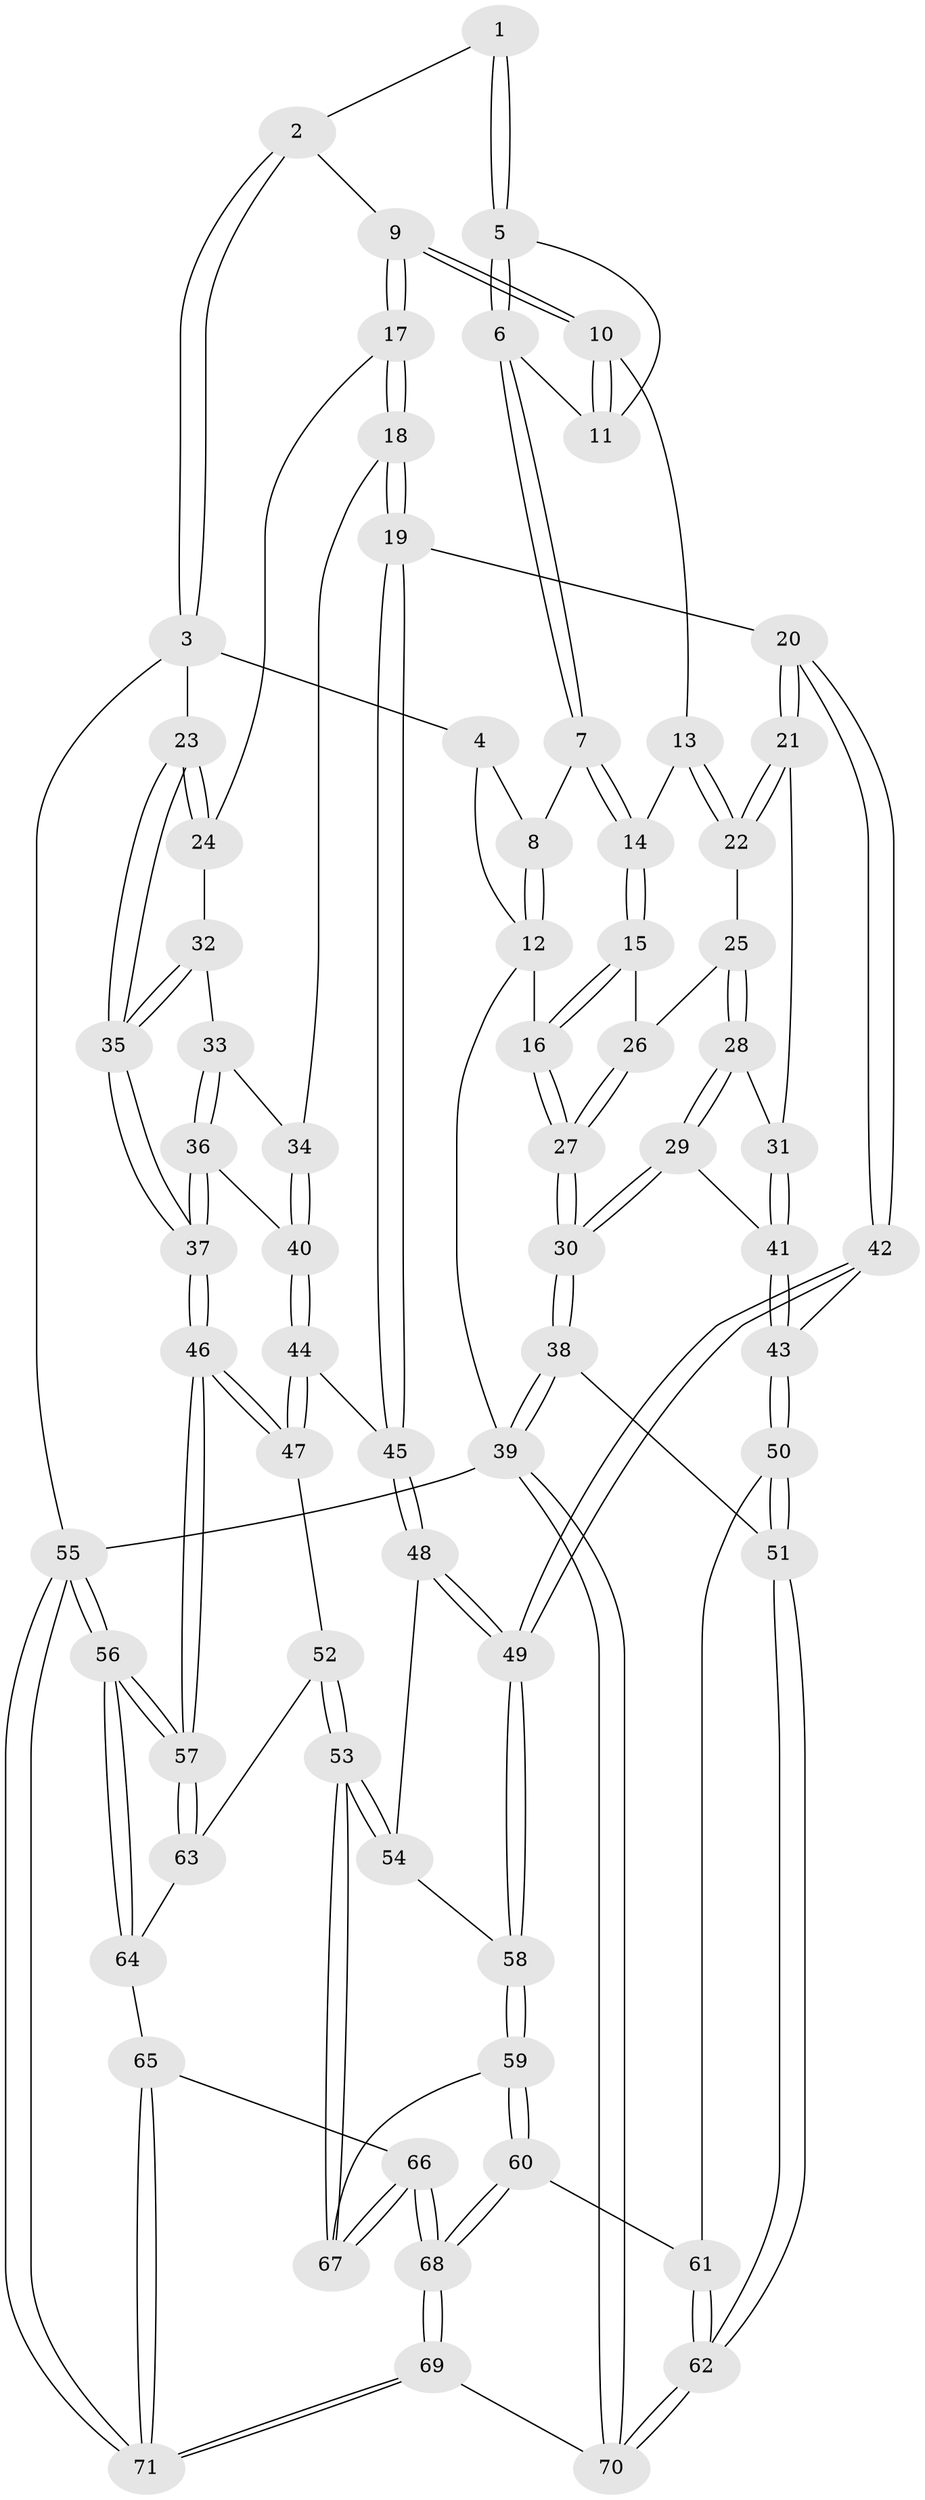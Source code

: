 // Generated by graph-tools (version 1.1) at 2025/27/03/09/25 03:27:12]
// undirected, 71 vertices, 174 edges
graph export_dot {
graph [start="1"]
  node [color=gray90,style=filled];
  1 [pos="+0.32355333271778286+0"];
  2 [pos="+0.6341884264600549+0"];
  3 [pos="+1+0"];
  4 [pos="+0.06816013647085599+0"];
  5 [pos="+0.33086465163581236+0"];
  6 [pos="+0.24206848931678154+0.13984607065961124"];
  7 [pos="+0.1918132827406191+0.20040211940425923"];
  8 [pos="+0.12416880851284573+0.08214462959758473"];
  9 [pos="+0.5891819536187141+0.18723277254875784"];
  10 [pos="+0.5827029298544617+0.1872272060339633"];
  11 [pos="+0.43994772403864557+0.09400749518182178"];
  12 [pos="+0+0.08265171253599425"];
  13 [pos="+0.4738613213288979+0.23390124854379638"];
  14 [pos="+0.19007075385698446+0.2227718758128228"];
  15 [pos="+0.18891018194602888+0.2248593443535076"];
  16 [pos="+0+0.16525286463150904"];
  17 [pos="+0.657303193822827+0.2473570668751948"];
  18 [pos="+0.5742316060002612+0.44661087425059726"];
  19 [pos="+0.5264467820998445+0.4998200665169113"];
  20 [pos="+0.5075991218438906+0.5018269003779233"];
  21 [pos="+0.40312559069011183+0.4569070949024737"];
  22 [pos="+0.390374275886718+0.37465922320964185"];
  23 [pos="+1+0.06071092394033413"];
  24 [pos="+0.7337404123201422+0.25526986396927537"];
  25 [pos="+0.20016134448726874+0.280075422895205"];
  26 [pos="+0.18825337041357496+0.2360504632294325"];
  27 [pos="+0+0.48102057071978643"];
  28 [pos="+0.19774484854187965+0.4246481192750713"];
  29 [pos="+0.14232500581257973+0.5231391150687696"];
  30 [pos="+0+0.6233893240269684"];
  31 [pos="+0.37677276991271286+0.46605057105342285"];
  32 [pos="+0.7698997271752628+0.3539237468615357"];
  33 [pos="+0.7773823054074488+0.4453051035097568"];
  34 [pos="+0.6841002699673912+0.5100207980408851"];
  35 [pos="+1+0.5993043048685822"];
  36 [pos="+0.8071391771132826+0.5359297918952182"];
  37 [pos="+1+0.6688550374962258"];
  38 [pos="+0+0.7087908741784874"];
  39 [pos="+0+1"];
  40 [pos="+0.7277756038299957+0.5665516714004405"];
  41 [pos="+0.28541341376657736+0.6211261806386059"];
  42 [pos="+0.3557691040872833+0.7084342911426772"];
  43 [pos="+0.3310275339037549+0.7027299513359134"];
  44 [pos="+0.6768910461688624+0.6521062541322442"];
  45 [pos="+0.6026861878076593+0.6446219548705378"];
  46 [pos="+1+0.6934175617039645"];
  47 [pos="+0.7423202708017173+0.7152800272011155"];
  48 [pos="+0.5721628057333159+0.6879479003356109"];
  49 [pos="+0.4360050665863918+0.7763143235305917"];
  50 [pos="+0.22503486697118238+0.7767984931167656"];
  51 [pos="+0.07439567836987084+0.811777279564766"];
  52 [pos="+0.6927149511277592+0.8300568554314421"];
  53 [pos="+0.6729076966357249+0.8437946064946871"];
  54 [pos="+0.6268098081581651+0.7928946796814045"];
  55 [pos="+1+1"];
  56 [pos="+1+1"];
  57 [pos="+1+0.7154639235531496"];
  58 [pos="+0.44080443453253015+0.7945255604107954"];
  59 [pos="+0.4426299618294836+0.8049294469051038"];
  60 [pos="+0.4376221124244846+0.8855040496433187"];
  61 [pos="+0.2774934460041478+0.8792719479638744"];
  62 [pos="+0.2200923705855595+1"];
  63 [pos="+0.7744396148204606+0.8597412468889605"];
  64 [pos="+0.7872772386522198+0.9010956420081362"];
  65 [pos="+0.7174707262807101+0.970289551451442"];
  66 [pos="+0.65767598203867+0.8921341498772226"];
  67 [pos="+0.6642727074667273+0.8585275764331466"];
  68 [pos="+0.45962241581440283+1"];
  69 [pos="+0.4176096480425566+1"];
  70 [pos="+0.25394103692633024+1"];
  71 [pos="+0.8508464344728104+1"];
  1 -- 2;
  1 -- 5;
  1 -- 5;
  2 -- 3;
  2 -- 3;
  2 -- 9;
  3 -- 4;
  3 -- 23;
  3 -- 55;
  4 -- 8;
  4 -- 12;
  5 -- 6;
  5 -- 6;
  5 -- 11;
  6 -- 7;
  6 -- 7;
  6 -- 11;
  7 -- 8;
  7 -- 14;
  7 -- 14;
  8 -- 12;
  8 -- 12;
  9 -- 10;
  9 -- 10;
  9 -- 17;
  9 -- 17;
  10 -- 11;
  10 -- 11;
  10 -- 13;
  12 -- 16;
  12 -- 39;
  13 -- 14;
  13 -- 22;
  13 -- 22;
  14 -- 15;
  14 -- 15;
  15 -- 16;
  15 -- 16;
  15 -- 26;
  16 -- 27;
  16 -- 27;
  17 -- 18;
  17 -- 18;
  17 -- 24;
  18 -- 19;
  18 -- 19;
  18 -- 34;
  19 -- 20;
  19 -- 45;
  19 -- 45;
  20 -- 21;
  20 -- 21;
  20 -- 42;
  20 -- 42;
  21 -- 22;
  21 -- 22;
  21 -- 31;
  22 -- 25;
  23 -- 24;
  23 -- 24;
  23 -- 35;
  23 -- 35;
  24 -- 32;
  25 -- 26;
  25 -- 28;
  25 -- 28;
  26 -- 27;
  26 -- 27;
  27 -- 30;
  27 -- 30;
  28 -- 29;
  28 -- 29;
  28 -- 31;
  29 -- 30;
  29 -- 30;
  29 -- 41;
  30 -- 38;
  30 -- 38;
  31 -- 41;
  31 -- 41;
  32 -- 33;
  32 -- 35;
  32 -- 35;
  33 -- 34;
  33 -- 36;
  33 -- 36;
  34 -- 40;
  34 -- 40;
  35 -- 37;
  35 -- 37;
  36 -- 37;
  36 -- 37;
  36 -- 40;
  37 -- 46;
  37 -- 46;
  38 -- 39;
  38 -- 39;
  38 -- 51;
  39 -- 70;
  39 -- 70;
  39 -- 55;
  40 -- 44;
  40 -- 44;
  41 -- 43;
  41 -- 43;
  42 -- 43;
  42 -- 49;
  42 -- 49;
  43 -- 50;
  43 -- 50;
  44 -- 45;
  44 -- 47;
  44 -- 47;
  45 -- 48;
  45 -- 48;
  46 -- 47;
  46 -- 47;
  46 -- 57;
  46 -- 57;
  47 -- 52;
  48 -- 49;
  48 -- 49;
  48 -- 54;
  49 -- 58;
  49 -- 58;
  50 -- 51;
  50 -- 51;
  50 -- 61;
  51 -- 62;
  51 -- 62;
  52 -- 53;
  52 -- 53;
  52 -- 63;
  53 -- 54;
  53 -- 54;
  53 -- 67;
  53 -- 67;
  54 -- 58;
  55 -- 56;
  55 -- 56;
  55 -- 71;
  55 -- 71;
  56 -- 57;
  56 -- 57;
  56 -- 64;
  56 -- 64;
  57 -- 63;
  57 -- 63;
  58 -- 59;
  58 -- 59;
  59 -- 60;
  59 -- 60;
  59 -- 67;
  60 -- 61;
  60 -- 68;
  60 -- 68;
  61 -- 62;
  61 -- 62;
  62 -- 70;
  62 -- 70;
  63 -- 64;
  64 -- 65;
  65 -- 66;
  65 -- 71;
  65 -- 71;
  66 -- 67;
  66 -- 67;
  66 -- 68;
  66 -- 68;
  68 -- 69;
  68 -- 69;
  69 -- 70;
  69 -- 71;
  69 -- 71;
}
